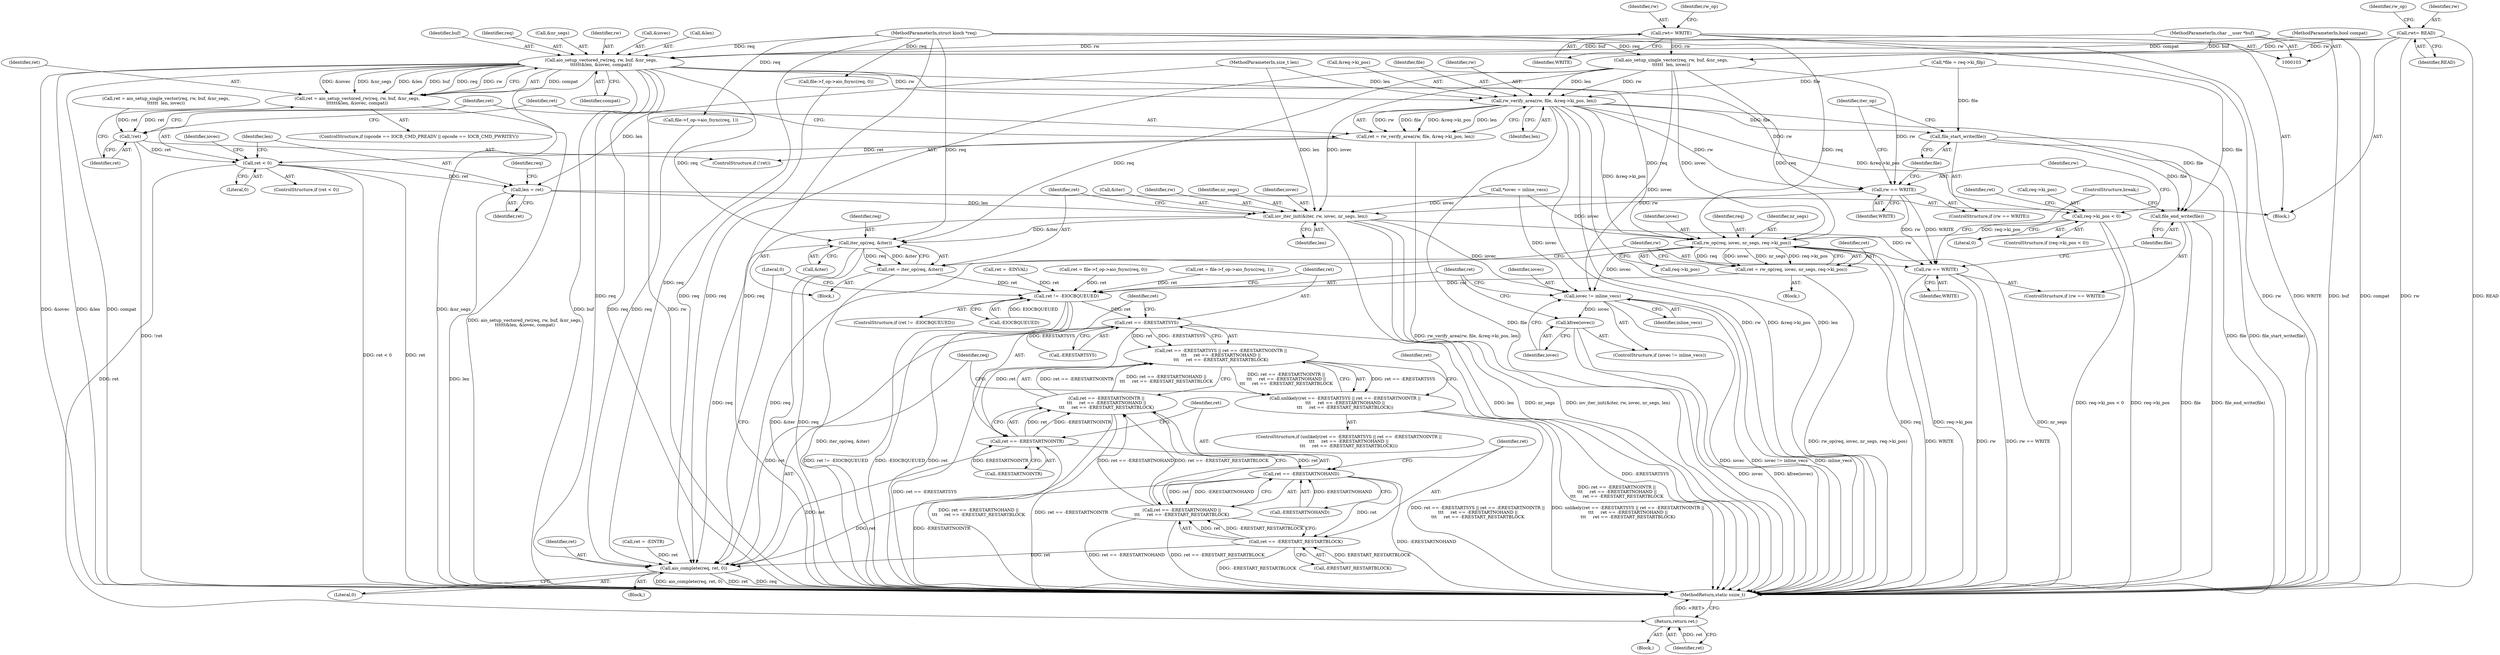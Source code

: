 digraph "1_linux_4c185ce06dca14f5cea192f5a2c981ef50663f2b@del" {
"1000208" [label="(Call,aio_setup_vectored_rw(req, rw, buf, &nr_segs,\n\t\t\t\t\t\t&len, &iovec, compat))"];
"1000104" [label="(MethodParameterIn,struct kiocb *req)"];
"1000159" [label="(Call,rw\t= WRITE)"];
"1000136" [label="(Call,rw\t= READ)"];
"1000106" [label="(MethodParameterIn,char __user *buf)"];
"1000108" [label="(MethodParameterIn,bool compat)"];
"1000206" [label="(Call,ret = aio_setup_vectored_rw(req, rw, buf, &nr_segs,\n\t\t\t\t\t\t&len, &iovec, compat))"];
"1000231" [label="(Call,!ret)"];
"1000244" [label="(Call,ret < 0)"];
"1000254" [label="(Return,return ret;)"];
"1000256" [label="(Call,len = ret)"];
"1000280" [label="(Call,iov_iter_init(&iter, rw, iovec, nr_segs, len))"];
"1000289" [label="(Call,iter_op(req, &iter))"];
"1000287" [label="(Call,ret = iter_op(req, &iter))"];
"1000358" [label="(Call,ret != -EIOCBQUEUED)"];
"1000366" [label="(Call,ret == -ERESTARTSYS)"];
"1000365" [label="(Call,ret == -ERESTARTSYS || ret == -ERESTARTNOINTR ||\n\t\t\t     ret == -ERESTARTNOHAND ||\n\t\t\t     ret == -ERESTART_RESTARTBLOCK)"];
"1000364" [label="(Call,unlikely(ret == -ERESTARTSYS || ret == -ERESTARTNOINTR ||\n\t\t\t     ret == -ERESTARTNOHAND ||\n\t\t\t     ret == -ERESTART_RESTARTBLOCK))"];
"1000371" [label="(Call,ret == -ERESTARTNOINTR)"];
"1000370" [label="(Call,ret == -ERESTARTNOINTR ||\n\t\t\t     ret == -ERESTARTNOHAND ||\n\t\t\t     ret == -ERESTART_RESTARTBLOCK)"];
"1000376" [label="(Call,ret == -ERESTARTNOHAND)"];
"1000375" [label="(Call,ret == -ERESTARTNOHAND ||\n\t\t\t     ret == -ERESTART_RESTARTBLOCK)"];
"1000380" [label="(Call,ret == -ERESTART_RESTARTBLOCK)"];
"1000388" [label="(Call,aio_complete(req, ret, 0))"];
"1000305" [label="(Call,rw == WRITE)"];
"1000352" [label="(Call,iovec != inline_vecs)"];
"1000355" [label="(Call,kfree(iovec))"];
"1000235" [label="(Call,rw_verify_area(rw, file, &req->ki_pos, len))"];
"1000233" [label="(Call,ret = rw_verify_area(rw, file, &req->ki_pos, len))"];
"1000260" [label="(Call,req->ki_pos < 0)"];
"1000297" [label="(Call,rw_op(req, iovec, nr_segs, req->ki_pos))"];
"1000295" [label="(Call,ret = rw_op(req, iovec, nr_segs, req->ki_pos))"];
"1000272" [label="(Call,rw == WRITE)"];
"1000275" [label="(Call,file_start_write(file))"];
"1000308" [label="(Call,file_end_write(file))"];
"1000365" [label="(Call,ret == -ERESTARTSYS || ret == -ERESTARTNOINTR ||\n\t\t\t     ret == -ERESTARTNOHAND ||\n\t\t\t     ret == -ERESTART_RESTARTBLOCK)"];
"1000262" [label="(Identifier,req)"];
"1000275" [label="(Call,file_start_write(file))"];
"1000377" [label="(Identifier,ret)"];
"1000272" [label="(Call,rw == WRITE)"];
"1000276" [label="(Identifier,file)"];
"1000307" [label="(Identifier,WRITE)"];
"1000106" [label="(MethodParameterIn,char __user *buf)"];
"1000284" [label="(Identifier,iovec)"];
"1000294" [label="(Block,)"];
"1000366" [label="(Call,ret == -ERESTARTSYS)"];
"1000231" [label="(Call,!ret)"];
"1000124" [label="(Call,*iovec = inline_vecs)"];
"1000299" [label="(Identifier,iovec)"];
"1000140" [label="(Identifier,rw_op)"];
"1000108" [label="(MethodParameterIn,bool compat)"];
"1000260" [label="(Call,req->ki_pos < 0)"];
"1000264" [label="(Literal,0)"];
"1000295" [label="(Call,ret = rw_op(req, iovec, nr_segs, req->ki_pos))"];
"1000367" [label="(Identifier,ret)"];
"1000286" [label="(Identifier,len)"];
"1000244" [label="(Call,ret < 0)"];
"1000287" [label="(Call,ret = iter_op(req, &iter))"];
"1000222" [label="(Call,aio_setup_single_vector(req, rw, buf, &nr_segs,\n\t\t\t\t\t\t  len, iovec))"];
"1000159" [label="(Call,rw\t= WRITE)"];
"1000267" [label="(Identifier,ret)"];
"1000353" [label="(Identifier,iovec)"];
"1000279" [label="(Block,)"];
"1000242" [label="(Identifier,len)"];
"1000208" [label="(Call,aio_setup_vectored_rw(req, rw, buf, &nr_segs,\n\t\t\t\t\t\t&len, &iovec, compat))"];
"1000111" [label="(Call,*file = req->ki_filp)"];
"1000341" [label="(Call,file->f_op->aio_fsync(req, 0))"];
"1000266" [label="(Call,ret = -EINVAL)"];
"1000250" [label="(Identifier,iovec)"];
"1000291" [label="(Call,&iter)"];
"1000218" [label="(Identifier,compat)"];
"1000298" [label="(Identifier,req)"];
"1000138" [label="(Identifier,READ)"];
"1000214" [label="(Call,&len)"];
"1000380" [label="(Call,ret == -ERESTART_RESTARTBLOCK)"];
"1000304" [label="(ControlStructure,if (rw == WRITE))"];
"1000390" [label="(Identifier,ret)"];
"1000160" [label="(Identifier,rw)"];
"1000359" [label="(Identifier,ret)"];
"1000301" [label="(Call,req->ki_pos)"];
"1000306" [label="(Identifier,rw)"];
"1000381" [label="(Identifier,ret)"];
"1000261" [label="(Call,req->ki_pos)"];
"1000137" [label="(Identifier,rw)"];
"1000254" [label="(Return,return ret;)"];
"1000297" [label="(Call,rw_op(req, iovec, nr_segs, req->ki_pos))"];
"1000232" [label="(Identifier,ret)"];
"1000372" [label="(Identifier,ret)"];
"1000352" [label="(Call,iovec != inline_vecs)"];
"1000198" [label="(ControlStructure,if (opcode == IOCB_CMD_PREADV || opcode == IOCB_CMD_PWRITEV))"];
"1000236" [label="(Identifier,rw)"];
"1000271" [label="(ControlStructure,if (rw == WRITE))"];
"1000305" [label="(Call,rw == WRITE)"];
"1000256" [label="(Call,len = ret)"];
"1000247" [label="(Block,)"];
"1000280" [label="(Call,iov_iter_init(&iter, rw, iovec, nr_segs, len))"];
"1000206" [label="(Call,ret = aio_setup_vectored_rw(req, rw, buf, &nr_segs,\n\t\t\t\t\t\t&len, &iovec, compat))"];
"1000391" [label="(Literal,0)"];
"1000358" [label="(Call,ret != -EIOCBQUEUED)"];
"1000281" [label="(Call,&iter)"];
"1000211" [label="(Identifier,buf)"];
"1000278" [label="(Identifier,iter_op)"];
"1000360" [label="(Call,-EIOCBQUEUED)"];
"1000220" [label="(Call,ret = aio_setup_single_vector(req, rw, buf, &nr_segs,\n\t\t\t\t\t\t  len, iovec))"];
"1000234" [label="(Identifier,ret)"];
"1000207" [label="(Identifier,ret)"];
"1000238" [label="(Call,&req->ki_pos)"];
"1000300" [label="(Identifier,nr_segs)"];
"1000259" [label="(ControlStructure,if (req->ki_pos < 0))"];
"1000296" [label="(Identifier,ret)"];
"1000163" [label="(Identifier,rw_op)"];
"1000130" [label="(Block,)"];
"1000389" [label="(Identifier,req)"];
"1000351" [label="(ControlStructure,if (iovec != inline_vecs))"];
"1000288" [label="(Identifier,ret)"];
"1000245" [label="(Identifier,ret)"];
"1000309" [label="(Identifier,file)"];
"1000209" [label="(Identifier,req)"];
"1000136" [label="(Call,rw\t= READ)"];
"1000258" [label="(Identifier,ret)"];
"1000339" [label="(Call,ret = file->f_op->aio_fsync(req, 0))"];
"1000382" [label="(Call,-ERESTART_RESTARTBLOCK)"];
"1000354" [label="(Identifier,inline_vecs)"];
"1000246" [label="(Literal,0)"];
"1000368" [label="(Call,-ERESTARTSYS)"];
"1000212" [label="(Call,&nr_segs)"];
"1000243" [label="(ControlStructure,if (ret < 0))"];
"1000310" [label="(ControlStructure,break;)"];
"1000104" [label="(MethodParameterIn,struct kiocb *req)"];
"1000363" [label="(ControlStructure,if (unlikely(ret == -ERESTARTSYS || ret == -ERESTARTNOINTR ||\n\t\t\t     ret == -ERESTARTNOHAND ||\n\t\t\t     ret == -ERESTART_RESTARTBLOCK)))"];
"1000324" [label="(Call,file->f_op->aio_fsync(req, 1))"];
"1000357" [label="(ControlStructure,if (ret != -EIOCBQUEUED))"];
"1000356" [label="(Identifier,iovec)"];
"1000394" [label="(MethodReturn,static ssize_t)"];
"1000393" [label="(Literal,0)"];
"1000364" [label="(Call,unlikely(ret == -ERESTARTSYS || ret == -ERESTARTNOINTR ||\n\t\t\t     ret == -ERESTARTNOHAND ||\n\t\t\t     ret == -ERESTART_RESTARTBLOCK))"];
"1000289" [label="(Call,iter_op(req, &iter))"];
"1000233" [label="(Call,ret = rw_verify_area(rw, file, &req->ki_pos, len))"];
"1000355" [label="(Call,kfree(iovec))"];
"1000308" [label="(Call,file_end_write(file))"];
"1000235" [label="(Call,rw_verify_area(rw, file, &req->ki_pos, len))"];
"1000378" [label="(Call,-ERESTARTNOHAND)"];
"1000362" [label="(Block,)"];
"1000273" [label="(Identifier,rw)"];
"1000375" [label="(Call,ret == -ERESTARTNOHAND ||\n\t\t\t     ret == -ERESTART_RESTARTBLOCK)"];
"1000107" [label="(MethodParameterIn,size_t len)"];
"1000385" [label="(Identifier,ret)"];
"1000230" [label="(ControlStructure,if (!ret))"];
"1000283" [label="(Identifier,rw)"];
"1000376" [label="(Call,ret == -ERESTARTNOHAND)"];
"1000274" [label="(Identifier,WRITE)"];
"1000384" [label="(Call,ret = -EINTR)"];
"1000322" [label="(Call,ret = file->f_op->aio_fsync(req, 1))"];
"1000370" [label="(Call,ret == -ERESTARTNOINTR ||\n\t\t\t     ret == -ERESTARTNOHAND ||\n\t\t\t     ret == -ERESTART_RESTARTBLOCK)"];
"1000161" [label="(Identifier,WRITE)"];
"1000373" [label="(Call,-ERESTARTNOINTR)"];
"1000285" [label="(Identifier,nr_segs)"];
"1000371" [label="(Call,ret == -ERESTARTNOINTR)"];
"1000237" [label="(Identifier,file)"];
"1000290" [label="(Identifier,req)"];
"1000255" [label="(Identifier,ret)"];
"1000210" [label="(Identifier,rw)"];
"1000388" [label="(Call,aio_complete(req, ret, 0))"];
"1000257" [label="(Identifier,len)"];
"1000216" [label="(Call,&iovec)"];
"1000208" -> "1000206"  [label="AST: "];
"1000208" -> "1000218"  [label="CFG: "];
"1000209" -> "1000208"  [label="AST: "];
"1000210" -> "1000208"  [label="AST: "];
"1000211" -> "1000208"  [label="AST: "];
"1000212" -> "1000208"  [label="AST: "];
"1000214" -> "1000208"  [label="AST: "];
"1000216" -> "1000208"  [label="AST: "];
"1000218" -> "1000208"  [label="AST: "];
"1000206" -> "1000208"  [label="CFG: "];
"1000208" -> "1000394"  [label="DDG: req"];
"1000208" -> "1000394"  [label="DDG: rw"];
"1000208" -> "1000394"  [label="DDG: &iovec"];
"1000208" -> "1000394"  [label="DDG: &len"];
"1000208" -> "1000394"  [label="DDG: compat"];
"1000208" -> "1000394"  [label="DDG: &nr_segs"];
"1000208" -> "1000394"  [label="DDG: buf"];
"1000208" -> "1000206"  [label="DDG: compat"];
"1000208" -> "1000206"  [label="DDG: &iovec"];
"1000208" -> "1000206"  [label="DDG: &nr_segs"];
"1000208" -> "1000206"  [label="DDG: &len"];
"1000208" -> "1000206"  [label="DDG: buf"];
"1000208" -> "1000206"  [label="DDG: req"];
"1000208" -> "1000206"  [label="DDG: rw"];
"1000104" -> "1000208"  [label="DDG: req"];
"1000159" -> "1000208"  [label="DDG: rw"];
"1000136" -> "1000208"  [label="DDG: rw"];
"1000106" -> "1000208"  [label="DDG: buf"];
"1000108" -> "1000208"  [label="DDG: compat"];
"1000208" -> "1000235"  [label="DDG: rw"];
"1000208" -> "1000272"  [label="DDG: rw"];
"1000208" -> "1000289"  [label="DDG: req"];
"1000208" -> "1000297"  [label="DDG: req"];
"1000208" -> "1000388"  [label="DDG: req"];
"1000104" -> "1000103"  [label="AST: "];
"1000104" -> "1000394"  [label="DDG: req"];
"1000104" -> "1000222"  [label="DDG: req"];
"1000104" -> "1000289"  [label="DDG: req"];
"1000104" -> "1000297"  [label="DDG: req"];
"1000104" -> "1000324"  [label="DDG: req"];
"1000104" -> "1000341"  [label="DDG: req"];
"1000104" -> "1000388"  [label="DDG: req"];
"1000159" -> "1000130"  [label="AST: "];
"1000159" -> "1000161"  [label="CFG: "];
"1000160" -> "1000159"  [label="AST: "];
"1000161" -> "1000159"  [label="AST: "];
"1000163" -> "1000159"  [label="CFG: "];
"1000159" -> "1000394"  [label="DDG: rw"];
"1000159" -> "1000394"  [label="DDG: WRITE"];
"1000159" -> "1000222"  [label="DDG: rw"];
"1000136" -> "1000130"  [label="AST: "];
"1000136" -> "1000138"  [label="CFG: "];
"1000137" -> "1000136"  [label="AST: "];
"1000138" -> "1000136"  [label="AST: "];
"1000140" -> "1000136"  [label="CFG: "];
"1000136" -> "1000394"  [label="DDG: READ"];
"1000136" -> "1000394"  [label="DDG: rw"];
"1000136" -> "1000222"  [label="DDG: rw"];
"1000106" -> "1000103"  [label="AST: "];
"1000106" -> "1000394"  [label="DDG: buf"];
"1000106" -> "1000222"  [label="DDG: buf"];
"1000108" -> "1000103"  [label="AST: "];
"1000108" -> "1000394"  [label="DDG: compat"];
"1000206" -> "1000198"  [label="AST: "];
"1000207" -> "1000206"  [label="AST: "];
"1000232" -> "1000206"  [label="CFG: "];
"1000206" -> "1000394"  [label="DDG: aio_setup_vectored_rw(req, rw, buf, &nr_segs,\n\t\t\t\t\t\t&len, &iovec, compat)"];
"1000206" -> "1000231"  [label="DDG: ret"];
"1000231" -> "1000230"  [label="AST: "];
"1000231" -> "1000232"  [label="CFG: "];
"1000232" -> "1000231"  [label="AST: "];
"1000234" -> "1000231"  [label="CFG: "];
"1000245" -> "1000231"  [label="CFG: "];
"1000231" -> "1000394"  [label="DDG: !ret"];
"1000220" -> "1000231"  [label="DDG: ret"];
"1000231" -> "1000244"  [label="DDG: ret"];
"1000244" -> "1000243"  [label="AST: "];
"1000244" -> "1000246"  [label="CFG: "];
"1000245" -> "1000244"  [label="AST: "];
"1000246" -> "1000244"  [label="AST: "];
"1000250" -> "1000244"  [label="CFG: "];
"1000257" -> "1000244"  [label="CFG: "];
"1000244" -> "1000394"  [label="DDG: ret < 0"];
"1000244" -> "1000394"  [label="DDG: ret"];
"1000233" -> "1000244"  [label="DDG: ret"];
"1000244" -> "1000254"  [label="DDG: ret"];
"1000244" -> "1000256"  [label="DDG: ret"];
"1000254" -> "1000247"  [label="AST: "];
"1000254" -> "1000255"  [label="CFG: "];
"1000255" -> "1000254"  [label="AST: "];
"1000394" -> "1000254"  [label="CFG: "];
"1000254" -> "1000394"  [label="DDG: <RET>"];
"1000255" -> "1000254"  [label="DDG: ret"];
"1000256" -> "1000130"  [label="AST: "];
"1000256" -> "1000258"  [label="CFG: "];
"1000257" -> "1000256"  [label="AST: "];
"1000258" -> "1000256"  [label="AST: "];
"1000262" -> "1000256"  [label="CFG: "];
"1000256" -> "1000394"  [label="DDG: len"];
"1000107" -> "1000256"  [label="DDG: len"];
"1000256" -> "1000280"  [label="DDG: len"];
"1000280" -> "1000279"  [label="AST: "];
"1000280" -> "1000286"  [label="CFG: "];
"1000281" -> "1000280"  [label="AST: "];
"1000283" -> "1000280"  [label="AST: "];
"1000284" -> "1000280"  [label="AST: "];
"1000285" -> "1000280"  [label="AST: "];
"1000286" -> "1000280"  [label="AST: "];
"1000288" -> "1000280"  [label="CFG: "];
"1000280" -> "1000394"  [label="DDG: len"];
"1000280" -> "1000394"  [label="DDG: nr_segs"];
"1000280" -> "1000394"  [label="DDG: iov_iter_init(&iter, rw, iovec, nr_segs, len)"];
"1000272" -> "1000280"  [label="DDG: rw"];
"1000124" -> "1000280"  [label="DDG: iovec"];
"1000222" -> "1000280"  [label="DDG: iovec"];
"1000107" -> "1000280"  [label="DDG: len"];
"1000280" -> "1000289"  [label="DDG: &iter"];
"1000280" -> "1000305"  [label="DDG: rw"];
"1000280" -> "1000352"  [label="DDG: iovec"];
"1000289" -> "1000287"  [label="AST: "];
"1000289" -> "1000291"  [label="CFG: "];
"1000290" -> "1000289"  [label="AST: "];
"1000291" -> "1000289"  [label="AST: "];
"1000287" -> "1000289"  [label="CFG: "];
"1000289" -> "1000394"  [label="DDG: &iter"];
"1000289" -> "1000394"  [label="DDG: req"];
"1000289" -> "1000287"  [label="DDG: req"];
"1000289" -> "1000287"  [label="DDG: &iter"];
"1000222" -> "1000289"  [label="DDG: req"];
"1000289" -> "1000388"  [label="DDG: req"];
"1000287" -> "1000279"  [label="AST: "];
"1000288" -> "1000287"  [label="AST: "];
"1000306" -> "1000287"  [label="CFG: "];
"1000287" -> "1000394"  [label="DDG: iter_op(req, &iter)"];
"1000287" -> "1000358"  [label="DDG: ret"];
"1000358" -> "1000357"  [label="AST: "];
"1000358" -> "1000360"  [label="CFG: "];
"1000359" -> "1000358"  [label="AST: "];
"1000360" -> "1000358"  [label="AST: "];
"1000367" -> "1000358"  [label="CFG: "];
"1000393" -> "1000358"  [label="CFG: "];
"1000358" -> "1000394"  [label="DDG: ret != -EIOCBQUEUED"];
"1000358" -> "1000394"  [label="DDG: -EIOCBQUEUED"];
"1000358" -> "1000394"  [label="DDG: ret"];
"1000295" -> "1000358"  [label="DDG: ret"];
"1000266" -> "1000358"  [label="DDG: ret"];
"1000339" -> "1000358"  [label="DDG: ret"];
"1000322" -> "1000358"  [label="DDG: ret"];
"1000360" -> "1000358"  [label="DDG: EIOCBQUEUED"];
"1000358" -> "1000366"  [label="DDG: ret"];
"1000366" -> "1000365"  [label="AST: "];
"1000366" -> "1000368"  [label="CFG: "];
"1000367" -> "1000366"  [label="AST: "];
"1000368" -> "1000366"  [label="AST: "];
"1000372" -> "1000366"  [label="CFG: "];
"1000365" -> "1000366"  [label="CFG: "];
"1000366" -> "1000394"  [label="DDG: -ERESTARTSYS"];
"1000366" -> "1000365"  [label="DDG: ret"];
"1000366" -> "1000365"  [label="DDG: -ERESTARTSYS"];
"1000368" -> "1000366"  [label="DDG: ERESTARTSYS"];
"1000366" -> "1000371"  [label="DDG: ret"];
"1000366" -> "1000388"  [label="DDG: ret"];
"1000365" -> "1000364"  [label="AST: "];
"1000365" -> "1000370"  [label="CFG: "];
"1000370" -> "1000365"  [label="AST: "];
"1000364" -> "1000365"  [label="CFG: "];
"1000365" -> "1000394"  [label="DDG: ret == -ERESTARTNOINTR ||\n\t\t\t     ret == -ERESTARTNOHAND ||\n\t\t\t     ret == -ERESTART_RESTARTBLOCK"];
"1000365" -> "1000394"  [label="DDG: ret == -ERESTARTSYS"];
"1000365" -> "1000364"  [label="DDG: ret == -ERESTARTSYS"];
"1000365" -> "1000364"  [label="DDG: ret == -ERESTARTNOINTR ||\n\t\t\t     ret == -ERESTARTNOHAND ||\n\t\t\t     ret == -ERESTART_RESTARTBLOCK"];
"1000370" -> "1000365"  [label="DDG: ret == -ERESTARTNOINTR"];
"1000370" -> "1000365"  [label="DDG: ret == -ERESTARTNOHAND ||\n\t\t\t     ret == -ERESTART_RESTARTBLOCK"];
"1000364" -> "1000363"  [label="AST: "];
"1000385" -> "1000364"  [label="CFG: "];
"1000389" -> "1000364"  [label="CFG: "];
"1000364" -> "1000394"  [label="DDG: ret == -ERESTARTSYS || ret == -ERESTARTNOINTR ||\n\t\t\t     ret == -ERESTARTNOHAND ||\n\t\t\t     ret == -ERESTART_RESTARTBLOCK"];
"1000364" -> "1000394"  [label="DDG: unlikely(ret == -ERESTARTSYS || ret == -ERESTARTNOINTR ||\n\t\t\t     ret == -ERESTARTNOHAND ||\n\t\t\t     ret == -ERESTART_RESTARTBLOCK)"];
"1000371" -> "1000370"  [label="AST: "];
"1000371" -> "1000373"  [label="CFG: "];
"1000372" -> "1000371"  [label="AST: "];
"1000373" -> "1000371"  [label="AST: "];
"1000377" -> "1000371"  [label="CFG: "];
"1000370" -> "1000371"  [label="CFG: "];
"1000371" -> "1000394"  [label="DDG: -ERESTARTNOINTR"];
"1000371" -> "1000370"  [label="DDG: ret"];
"1000371" -> "1000370"  [label="DDG: -ERESTARTNOINTR"];
"1000373" -> "1000371"  [label="DDG: ERESTARTNOINTR"];
"1000371" -> "1000376"  [label="DDG: ret"];
"1000371" -> "1000388"  [label="DDG: ret"];
"1000370" -> "1000375"  [label="CFG: "];
"1000375" -> "1000370"  [label="AST: "];
"1000370" -> "1000394"  [label="DDG: ret == -ERESTARTNOHAND ||\n\t\t\t     ret == -ERESTART_RESTARTBLOCK"];
"1000370" -> "1000394"  [label="DDG: ret == -ERESTARTNOINTR"];
"1000375" -> "1000370"  [label="DDG: ret == -ERESTARTNOHAND"];
"1000375" -> "1000370"  [label="DDG: ret == -ERESTART_RESTARTBLOCK"];
"1000376" -> "1000375"  [label="AST: "];
"1000376" -> "1000378"  [label="CFG: "];
"1000377" -> "1000376"  [label="AST: "];
"1000378" -> "1000376"  [label="AST: "];
"1000381" -> "1000376"  [label="CFG: "];
"1000375" -> "1000376"  [label="CFG: "];
"1000376" -> "1000394"  [label="DDG: -ERESTARTNOHAND"];
"1000376" -> "1000375"  [label="DDG: ret"];
"1000376" -> "1000375"  [label="DDG: -ERESTARTNOHAND"];
"1000378" -> "1000376"  [label="DDG: ERESTARTNOHAND"];
"1000376" -> "1000380"  [label="DDG: ret"];
"1000376" -> "1000388"  [label="DDG: ret"];
"1000375" -> "1000380"  [label="CFG: "];
"1000380" -> "1000375"  [label="AST: "];
"1000375" -> "1000394"  [label="DDG: ret == -ERESTARTNOHAND"];
"1000375" -> "1000394"  [label="DDG: ret == -ERESTART_RESTARTBLOCK"];
"1000380" -> "1000375"  [label="DDG: ret"];
"1000380" -> "1000375"  [label="DDG: -ERESTART_RESTARTBLOCK"];
"1000380" -> "1000382"  [label="CFG: "];
"1000381" -> "1000380"  [label="AST: "];
"1000382" -> "1000380"  [label="AST: "];
"1000380" -> "1000394"  [label="DDG: -ERESTART_RESTARTBLOCK"];
"1000382" -> "1000380"  [label="DDG: ERESTART_RESTARTBLOCK"];
"1000380" -> "1000388"  [label="DDG: ret"];
"1000388" -> "1000362"  [label="AST: "];
"1000388" -> "1000391"  [label="CFG: "];
"1000389" -> "1000388"  [label="AST: "];
"1000390" -> "1000388"  [label="AST: "];
"1000391" -> "1000388"  [label="AST: "];
"1000393" -> "1000388"  [label="CFG: "];
"1000388" -> "1000394"  [label="DDG: req"];
"1000388" -> "1000394"  [label="DDG: aio_complete(req, ret, 0)"];
"1000388" -> "1000394"  [label="DDG: ret"];
"1000297" -> "1000388"  [label="DDG: req"];
"1000341" -> "1000388"  [label="DDG: req"];
"1000324" -> "1000388"  [label="DDG: req"];
"1000222" -> "1000388"  [label="DDG: req"];
"1000384" -> "1000388"  [label="DDG: ret"];
"1000305" -> "1000304"  [label="AST: "];
"1000305" -> "1000307"  [label="CFG: "];
"1000306" -> "1000305"  [label="AST: "];
"1000307" -> "1000305"  [label="AST: "];
"1000309" -> "1000305"  [label="CFG: "];
"1000310" -> "1000305"  [label="CFG: "];
"1000305" -> "1000394"  [label="DDG: rw == WRITE"];
"1000305" -> "1000394"  [label="DDG: WRITE"];
"1000305" -> "1000394"  [label="DDG: rw"];
"1000272" -> "1000305"  [label="DDG: rw"];
"1000272" -> "1000305"  [label="DDG: WRITE"];
"1000352" -> "1000351"  [label="AST: "];
"1000352" -> "1000354"  [label="CFG: "];
"1000353" -> "1000352"  [label="AST: "];
"1000354" -> "1000352"  [label="AST: "];
"1000356" -> "1000352"  [label="CFG: "];
"1000359" -> "1000352"  [label="CFG: "];
"1000352" -> "1000394"  [label="DDG: iovec"];
"1000352" -> "1000394"  [label="DDG: iovec != inline_vecs"];
"1000352" -> "1000394"  [label="DDG: inline_vecs"];
"1000124" -> "1000352"  [label="DDG: iovec"];
"1000297" -> "1000352"  [label="DDG: iovec"];
"1000222" -> "1000352"  [label="DDG: iovec"];
"1000352" -> "1000355"  [label="DDG: iovec"];
"1000355" -> "1000351"  [label="AST: "];
"1000355" -> "1000356"  [label="CFG: "];
"1000356" -> "1000355"  [label="AST: "];
"1000359" -> "1000355"  [label="CFG: "];
"1000355" -> "1000394"  [label="DDG: iovec"];
"1000355" -> "1000394"  [label="DDG: kfree(iovec)"];
"1000235" -> "1000233"  [label="AST: "];
"1000235" -> "1000242"  [label="CFG: "];
"1000236" -> "1000235"  [label="AST: "];
"1000237" -> "1000235"  [label="AST: "];
"1000238" -> "1000235"  [label="AST: "];
"1000242" -> "1000235"  [label="AST: "];
"1000233" -> "1000235"  [label="CFG: "];
"1000235" -> "1000394"  [label="DDG: file"];
"1000235" -> "1000394"  [label="DDG: rw"];
"1000235" -> "1000394"  [label="DDG: &req->ki_pos"];
"1000235" -> "1000394"  [label="DDG: len"];
"1000235" -> "1000233"  [label="DDG: rw"];
"1000235" -> "1000233"  [label="DDG: file"];
"1000235" -> "1000233"  [label="DDG: &req->ki_pos"];
"1000235" -> "1000233"  [label="DDG: len"];
"1000222" -> "1000235"  [label="DDG: rw"];
"1000222" -> "1000235"  [label="DDG: len"];
"1000111" -> "1000235"  [label="DDG: file"];
"1000107" -> "1000235"  [label="DDG: len"];
"1000235" -> "1000260"  [label="DDG: &req->ki_pos"];
"1000235" -> "1000272"  [label="DDG: rw"];
"1000235" -> "1000275"  [label="DDG: file"];
"1000235" -> "1000297"  [label="DDG: &req->ki_pos"];
"1000235" -> "1000308"  [label="DDG: file"];
"1000233" -> "1000230"  [label="AST: "];
"1000234" -> "1000233"  [label="AST: "];
"1000245" -> "1000233"  [label="CFG: "];
"1000233" -> "1000394"  [label="DDG: rw_verify_area(rw, file, &req->ki_pos, len)"];
"1000260" -> "1000259"  [label="AST: "];
"1000260" -> "1000264"  [label="CFG: "];
"1000261" -> "1000260"  [label="AST: "];
"1000264" -> "1000260"  [label="AST: "];
"1000267" -> "1000260"  [label="CFG: "];
"1000273" -> "1000260"  [label="CFG: "];
"1000260" -> "1000394"  [label="DDG: req->ki_pos < 0"];
"1000260" -> "1000394"  [label="DDG: req->ki_pos"];
"1000260" -> "1000297"  [label="DDG: req->ki_pos"];
"1000297" -> "1000295"  [label="AST: "];
"1000297" -> "1000301"  [label="CFG: "];
"1000298" -> "1000297"  [label="AST: "];
"1000299" -> "1000297"  [label="AST: "];
"1000300" -> "1000297"  [label="AST: "];
"1000301" -> "1000297"  [label="AST: "];
"1000295" -> "1000297"  [label="CFG: "];
"1000297" -> "1000394"  [label="DDG: req"];
"1000297" -> "1000394"  [label="DDG: req->ki_pos"];
"1000297" -> "1000394"  [label="DDG: nr_segs"];
"1000297" -> "1000295"  [label="DDG: req"];
"1000297" -> "1000295"  [label="DDG: iovec"];
"1000297" -> "1000295"  [label="DDG: nr_segs"];
"1000297" -> "1000295"  [label="DDG: req->ki_pos"];
"1000222" -> "1000297"  [label="DDG: req"];
"1000222" -> "1000297"  [label="DDG: iovec"];
"1000124" -> "1000297"  [label="DDG: iovec"];
"1000295" -> "1000294"  [label="AST: "];
"1000296" -> "1000295"  [label="AST: "];
"1000306" -> "1000295"  [label="CFG: "];
"1000295" -> "1000394"  [label="DDG: rw_op(req, iovec, nr_segs, req->ki_pos)"];
"1000272" -> "1000271"  [label="AST: "];
"1000272" -> "1000274"  [label="CFG: "];
"1000273" -> "1000272"  [label="AST: "];
"1000274" -> "1000272"  [label="AST: "];
"1000276" -> "1000272"  [label="CFG: "];
"1000278" -> "1000272"  [label="CFG: "];
"1000222" -> "1000272"  [label="DDG: rw"];
"1000275" -> "1000271"  [label="AST: "];
"1000275" -> "1000276"  [label="CFG: "];
"1000276" -> "1000275"  [label="AST: "];
"1000278" -> "1000275"  [label="CFG: "];
"1000275" -> "1000394"  [label="DDG: file_start_write(file)"];
"1000275" -> "1000394"  [label="DDG: file"];
"1000111" -> "1000275"  [label="DDG: file"];
"1000275" -> "1000308"  [label="DDG: file"];
"1000308" -> "1000304"  [label="AST: "];
"1000308" -> "1000309"  [label="CFG: "];
"1000309" -> "1000308"  [label="AST: "];
"1000310" -> "1000308"  [label="CFG: "];
"1000308" -> "1000394"  [label="DDG: file"];
"1000308" -> "1000394"  [label="DDG: file_end_write(file)"];
"1000111" -> "1000308"  [label="DDG: file"];
}

